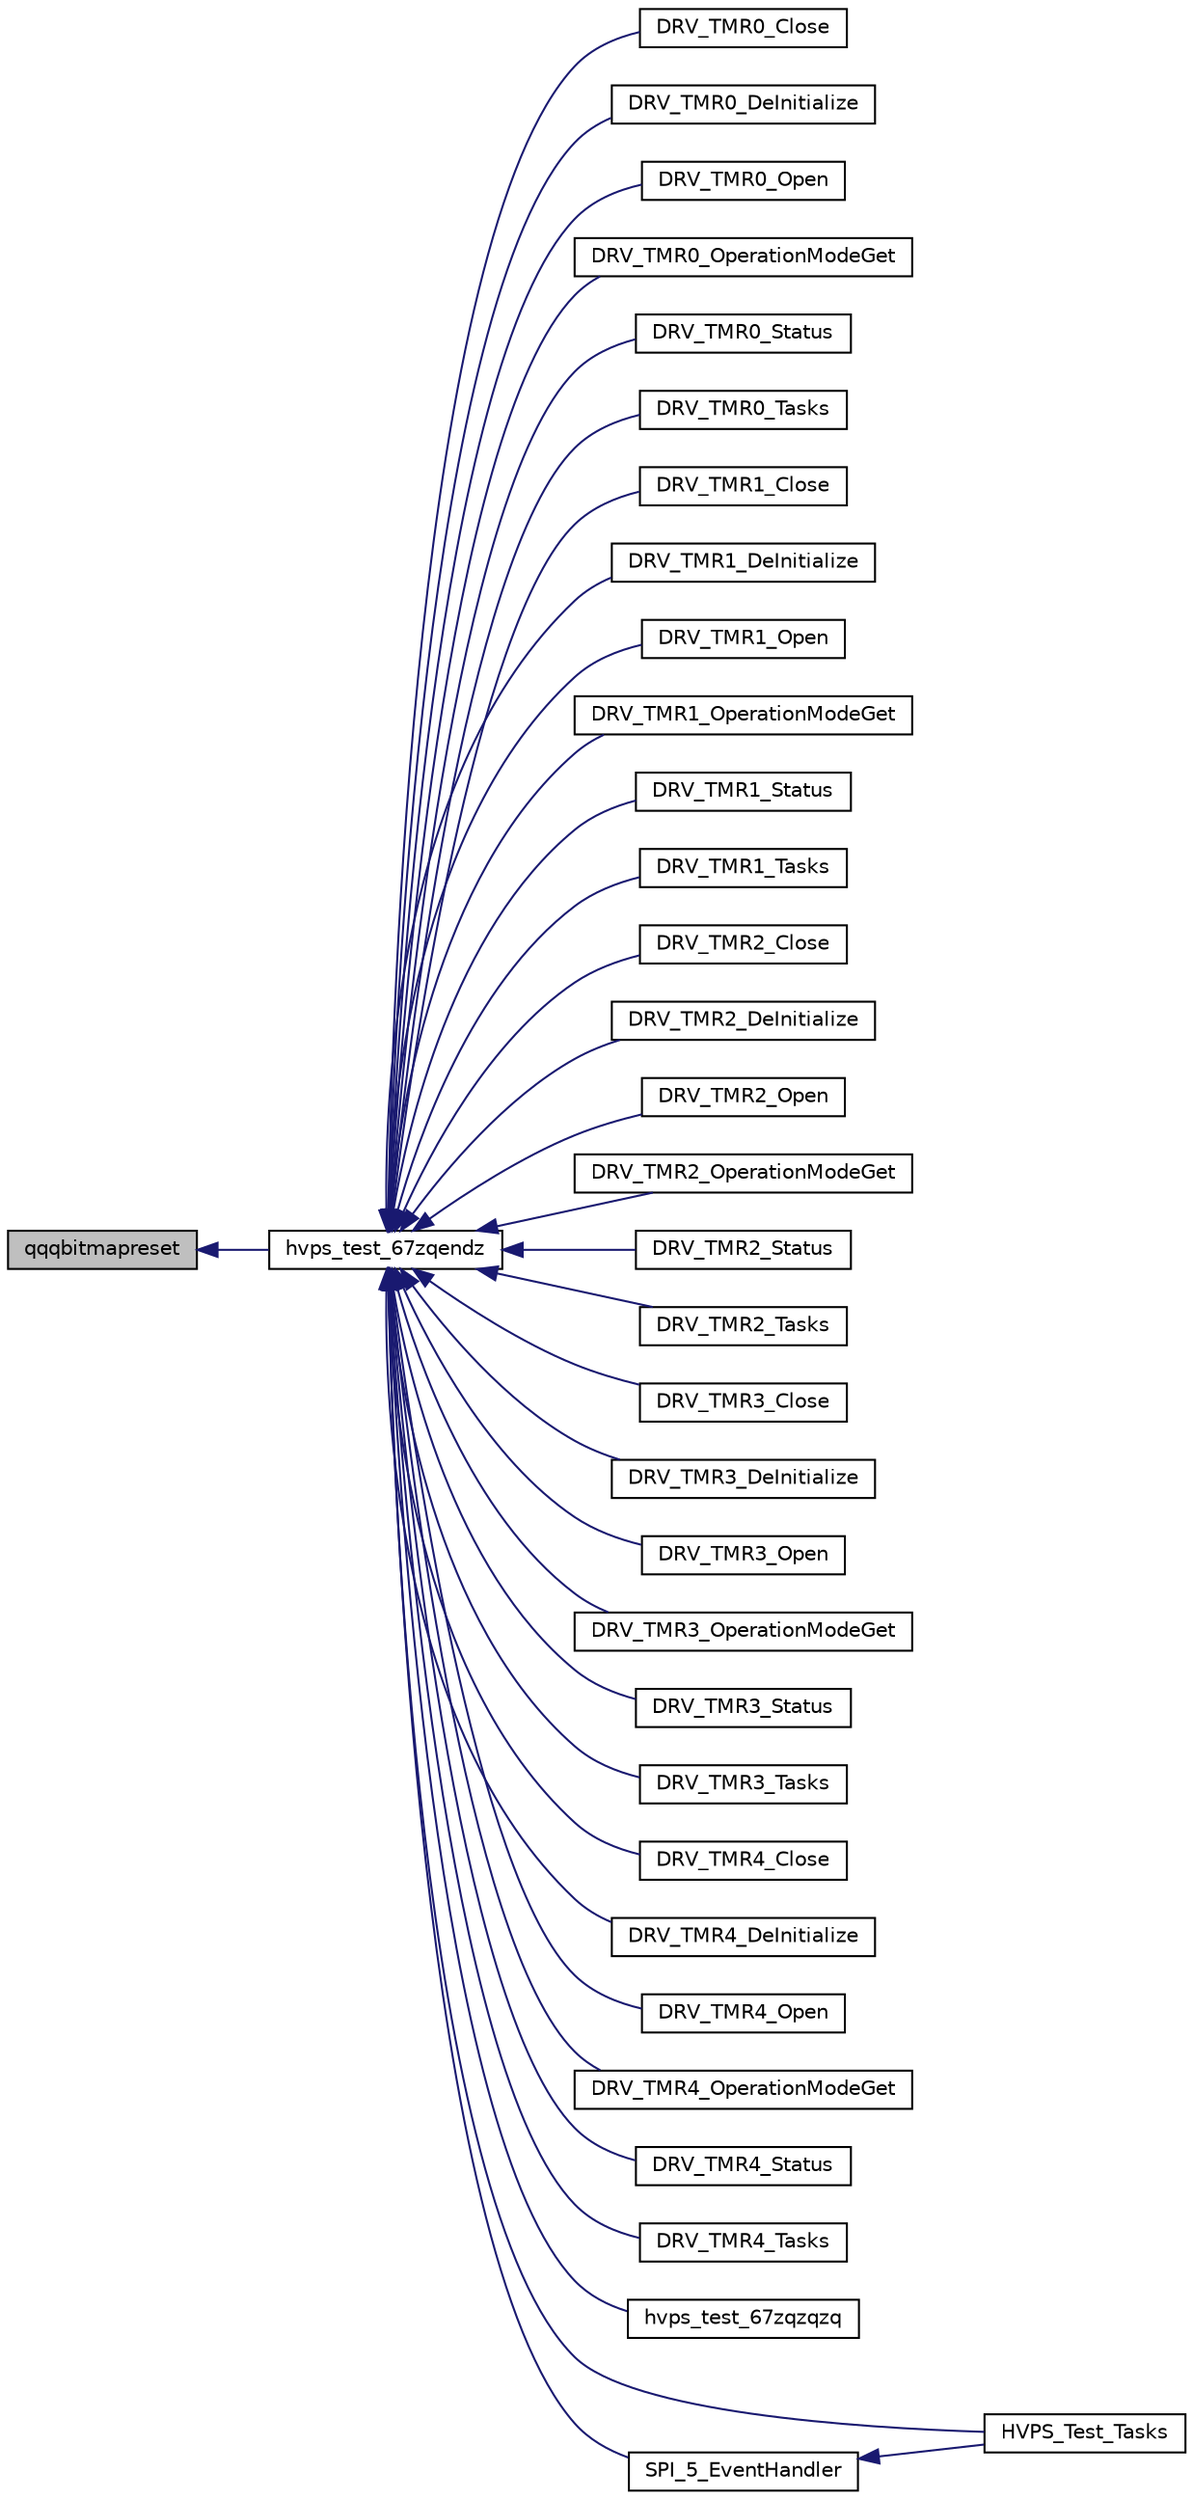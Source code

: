 digraph "qqqbitmapreset"
{
  edge [fontname="Helvetica",fontsize="10",labelfontname="Helvetica",labelfontsize="10"];
  node [fontname="Helvetica",fontsize="10",shape=record];
  rankdir="LR";
  Node1649 [label="qqqbitmapreset",height=0.2,width=0.4,color="black", fillcolor="grey75", style="filled", fontcolor="black"];
  Node1649 -> Node1650 [dir="back",color="midnightblue",fontsize="10",style="solid",fontname="Helvetica"];
  Node1650 [label="hvps_test_67zqendz",height=0.2,width=0.4,color="black", fillcolor="white", style="filled",URL="$inszt__hvps__test_8c.html#ad8c587bedb05e758a49e8e760fa00bff"];
  Node1650 -> Node1651 [dir="back",color="midnightblue",fontsize="10",style="solid",fontname="Helvetica"];
  Node1651 [label="DRV_TMR0_Close",height=0.2,width=0.4,color="black", fillcolor="white", style="filled",URL="$inszt__hvps__test_8c.html#a32eae35a1e64a44969e70c746ec9cdc2"];
  Node1650 -> Node1652 [dir="back",color="midnightblue",fontsize="10",style="solid",fontname="Helvetica"];
  Node1652 [label="DRV_TMR0_DeInitialize",height=0.2,width=0.4,color="black", fillcolor="white", style="filled",URL="$inszt__hvps__test_8c.html#ac35e22ce2277246569aa15a0142f42de"];
  Node1650 -> Node1653 [dir="back",color="midnightblue",fontsize="10",style="solid",fontname="Helvetica"];
  Node1653 [label="DRV_TMR0_Open",height=0.2,width=0.4,color="black", fillcolor="white", style="filled",URL="$inszt__hvps__test_8c.html#a6185be0b1acc5308100e9c168c6d9882"];
  Node1650 -> Node1654 [dir="back",color="midnightblue",fontsize="10",style="solid",fontname="Helvetica"];
  Node1654 [label="DRV_TMR0_OperationModeGet",height=0.2,width=0.4,color="black", fillcolor="white", style="filled",URL="$inszt__hvps__test_8c.html#a75154e72363837310412c5f0f77ca99b"];
  Node1650 -> Node1655 [dir="back",color="midnightblue",fontsize="10",style="solid",fontname="Helvetica"];
  Node1655 [label="DRV_TMR0_Status",height=0.2,width=0.4,color="black", fillcolor="white", style="filled",URL="$inszt__hvps__test_8c.html#aa0b45abb3787c0b80fba63077983fda6"];
  Node1650 -> Node1656 [dir="back",color="midnightblue",fontsize="10",style="solid",fontname="Helvetica"];
  Node1656 [label="DRV_TMR0_Tasks",height=0.2,width=0.4,color="black", fillcolor="white", style="filled",URL="$inszt__hvps__test_8c.html#a074ed24077060483c762988f726d23e9"];
  Node1650 -> Node1657 [dir="back",color="midnightblue",fontsize="10",style="solid",fontname="Helvetica"];
  Node1657 [label="DRV_TMR1_Close",height=0.2,width=0.4,color="black", fillcolor="white", style="filled",URL="$inszt__hvps__test_8c.html#a6a5cde4bb2a1f040394eff6085aa1d59"];
  Node1650 -> Node1658 [dir="back",color="midnightblue",fontsize="10",style="solid",fontname="Helvetica"];
  Node1658 [label="DRV_TMR1_DeInitialize",height=0.2,width=0.4,color="black", fillcolor="white", style="filled",URL="$inszt__hvps__test_8c.html#abf7739f5097a1ceff5268ea070a35c9e"];
  Node1650 -> Node1659 [dir="back",color="midnightblue",fontsize="10",style="solid",fontname="Helvetica"];
  Node1659 [label="DRV_TMR1_Open",height=0.2,width=0.4,color="black", fillcolor="white", style="filled",URL="$inszt__hvps__test_8c.html#ac23662f1a2e62aff3d8576b4fb403b5e"];
  Node1650 -> Node1660 [dir="back",color="midnightblue",fontsize="10",style="solid",fontname="Helvetica"];
  Node1660 [label="DRV_TMR1_OperationModeGet",height=0.2,width=0.4,color="black", fillcolor="white", style="filled",URL="$inszt__hvps__test_8c.html#a2ddcb52c248a14db2f5d3cc2b8396b4d"];
  Node1650 -> Node1661 [dir="back",color="midnightblue",fontsize="10",style="solid",fontname="Helvetica"];
  Node1661 [label="DRV_TMR1_Status",height=0.2,width=0.4,color="black", fillcolor="white", style="filled",URL="$inszt__hvps__test_8c.html#af0b509a65d0cc40830845f905e72f383"];
  Node1650 -> Node1662 [dir="back",color="midnightblue",fontsize="10",style="solid",fontname="Helvetica"];
  Node1662 [label="DRV_TMR1_Tasks",height=0.2,width=0.4,color="black", fillcolor="white", style="filled",URL="$inszt__hvps__test_8c.html#a0c01e1083b80ad88b2bc0fae758b1f0e"];
  Node1650 -> Node1663 [dir="back",color="midnightblue",fontsize="10",style="solid",fontname="Helvetica"];
  Node1663 [label="DRV_TMR2_Close",height=0.2,width=0.4,color="black", fillcolor="white", style="filled",URL="$inszt__hvps__test_8c.html#a5ad44e5f36f8a566c396331e7c08c15d"];
  Node1650 -> Node1664 [dir="back",color="midnightblue",fontsize="10",style="solid",fontname="Helvetica"];
  Node1664 [label="DRV_TMR2_DeInitialize",height=0.2,width=0.4,color="black", fillcolor="white", style="filled",URL="$inszt__hvps__test_8c.html#a0aa800750e31f5d3aea0afcd7faa41fe"];
  Node1650 -> Node1665 [dir="back",color="midnightblue",fontsize="10",style="solid",fontname="Helvetica"];
  Node1665 [label="DRV_TMR2_Open",height=0.2,width=0.4,color="black", fillcolor="white", style="filled",URL="$inszt__hvps__test_8c.html#ae3ec2e7d926f1dfcf4d5b4ec3f4452b1"];
  Node1650 -> Node1666 [dir="back",color="midnightblue",fontsize="10",style="solid",fontname="Helvetica"];
  Node1666 [label="DRV_TMR2_OperationModeGet",height=0.2,width=0.4,color="black", fillcolor="white", style="filled",URL="$inszt__hvps__test_8c.html#aaec612bc5ca6823e226aa9e168f0f7e4"];
  Node1650 -> Node1667 [dir="back",color="midnightblue",fontsize="10",style="solid",fontname="Helvetica"];
  Node1667 [label="DRV_TMR2_Status",height=0.2,width=0.4,color="black", fillcolor="white", style="filled",URL="$inszt__hvps__test_8c.html#ab66021f387d5cbb3e7ab20b7718aa773"];
  Node1650 -> Node1668 [dir="back",color="midnightblue",fontsize="10",style="solid",fontname="Helvetica"];
  Node1668 [label="DRV_TMR2_Tasks",height=0.2,width=0.4,color="black", fillcolor="white", style="filled",URL="$inszt__hvps__test_8c.html#a4cae103296c260a0cacd0bfbb02abec6"];
  Node1650 -> Node1669 [dir="back",color="midnightblue",fontsize="10",style="solid",fontname="Helvetica"];
  Node1669 [label="DRV_TMR3_Close",height=0.2,width=0.4,color="black", fillcolor="white", style="filled",URL="$inszt__hvps__test_8c.html#a5dd9fa4b5c96ae83f17ed22952b3526b"];
  Node1650 -> Node1670 [dir="back",color="midnightblue",fontsize="10",style="solid",fontname="Helvetica"];
  Node1670 [label="DRV_TMR3_DeInitialize",height=0.2,width=0.4,color="black", fillcolor="white", style="filled",URL="$inszt__hvps__test_8c.html#a51119949a1b0dc2ade9d15cd3eef3cf9"];
  Node1650 -> Node1671 [dir="back",color="midnightblue",fontsize="10",style="solid",fontname="Helvetica"];
  Node1671 [label="DRV_TMR3_Open",height=0.2,width=0.4,color="black", fillcolor="white", style="filled",URL="$inszt__hvps__test_8c.html#a14def85d2721c6fe7a0f52e5da985745"];
  Node1650 -> Node1672 [dir="back",color="midnightblue",fontsize="10",style="solid",fontname="Helvetica"];
  Node1672 [label="DRV_TMR3_OperationModeGet",height=0.2,width=0.4,color="black", fillcolor="white", style="filled",URL="$inszt__hvps__test_8c.html#aba3d374b5742c8fed77fb9c5125906e8"];
  Node1650 -> Node1673 [dir="back",color="midnightblue",fontsize="10",style="solid",fontname="Helvetica"];
  Node1673 [label="DRV_TMR3_Status",height=0.2,width=0.4,color="black", fillcolor="white", style="filled",URL="$inszt__hvps__test_8c.html#ab337820f2261ee63bfbdbe91f999de92"];
  Node1650 -> Node1674 [dir="back",color="midnightblue",fontsize="10",style="solid",fontname="Helvetica"];
  Node1674 [label="DRV_TMR3_Tasks",height=0.2,width=0.4,color="black", fillcolor="white", style="filled",URL="$inszt__hvps__test_8c.html#ac4622292b2dab66f9b5ae9778db08478"];
  Node1650 -> Node1675 [dir="back",color="midnightblue",fontsize="10",style="solid",fontname="Helvetica"];
  Node1675 [label="DRV_TMR4_Close",height=0.2,width=0.4,color="black", fillcolor="white", style="filled",URL="$inszt__hvps__test_8c.html#abca98245dd4f6348cc96c19911fa2f7f"];
  Node1650 -> Node1676 [dir="back",color="midnightblue",fontsize="10",style="solid",fontname="Helvetica"];
  Node1676 [label="DRV_TMR4_DeInitialize",height=0.2,width=0.4,color="black", fillcolor="white", style="filled",URL="$inszt__hvps__test_8c.html#a24315793d9553d184024aea496534bc5"];
  Node1650 -> Node1677 [dir="back",color="midnightblue",fontsize="10",style="solid",fontname="Helvetica"];
  Node1677 [label="DRV_TMR4_Open",height=0.2,width=0.4,color="black", fillcolor="white", style="filled",URL="$inszt__hvps__test_8c.html#a6e2c39c5a9d8b23859be0e673b43b1b9"];
  Node1650 -> Node1678 [dir="back",color="midnightblue",fontsize="10",style="solid",fontname="Helvetica"];
  Node1678 [label="DRV_TMR4_OperationModeGet",height=0.2,width=0.4,color="black", fillcolor="white", style="filled",URL="$inszt__hvps__test_8c.html#ad47780c4b3a36ef4f64841b0106a751d"];
  Node1650 -> Node1679 [dir="back",color="midnightblue",fontsize="10",style="solid",fontname="Helvetica"];
  Node1679 [label="DRV_TMR4_Status",height=0.2,width=0.4,color="black", fillcolor="white", style="filled",URL="$inszt__hvps__test_8c.html#aeb55a9257642cf221bcb641b25033668"];
  Node1650 -> Node1680 [dir="back",color="midnightblue",fontsize="10",style="solid",fontname="Helvetica"];
  Node1680 [label="DRV_TMR4_Tasks",height=0.2,width=0.4,color="black", fillcolor="white", style="filled",URL="$inszt__hvps__test_8c.html#a97a4bb302673812056f8ad54ea70b59e"];
  Node1650 -> Node1681 [dir="back",color="midnightblue",fontsize="10",style="solid",fontname="Helvetica"];
  Node1681 [label="hvps_test_67zqzqzq",height=0.2,width=0.4,color="black", fillcolor="white", style="filled",URL="$inszt__hvps__test_8c.html#ab62bf35c7b8bd52f6bf6099254d38de9"];
  Node1650 -> Node1682 [dir="back",color="midnightblue",fontsize="10",style="solid",fontname="Helvetica"];
  Node1682 [label="HVPS_Test_Tasks",height=0.2,width=0.4,color="black", fillcolor="white", style="filled",URL="$inszt__hvps__test_8c.html#aac73f1185c0bf4ac7c58ed7617339f88"];
  Node1650 -> Node1683 [dir="back",color="midnightblue",fontsize="10",style="solid",fontname="Helvetica"];
  Node1683 [label="SPI_5_EventHandler",height=0.2,width=0.4,color="black", fillcolor="white", style="filled",URL="$inszt__hvps__test_8c.html#ac2d5f6e8bac9b9d040063b2d458b8e5f"];
  Node1683 -> Node1682 [dir="back",color="midnightblue",fontsize="10",style="solid",fontname="Helvetica"];
}
